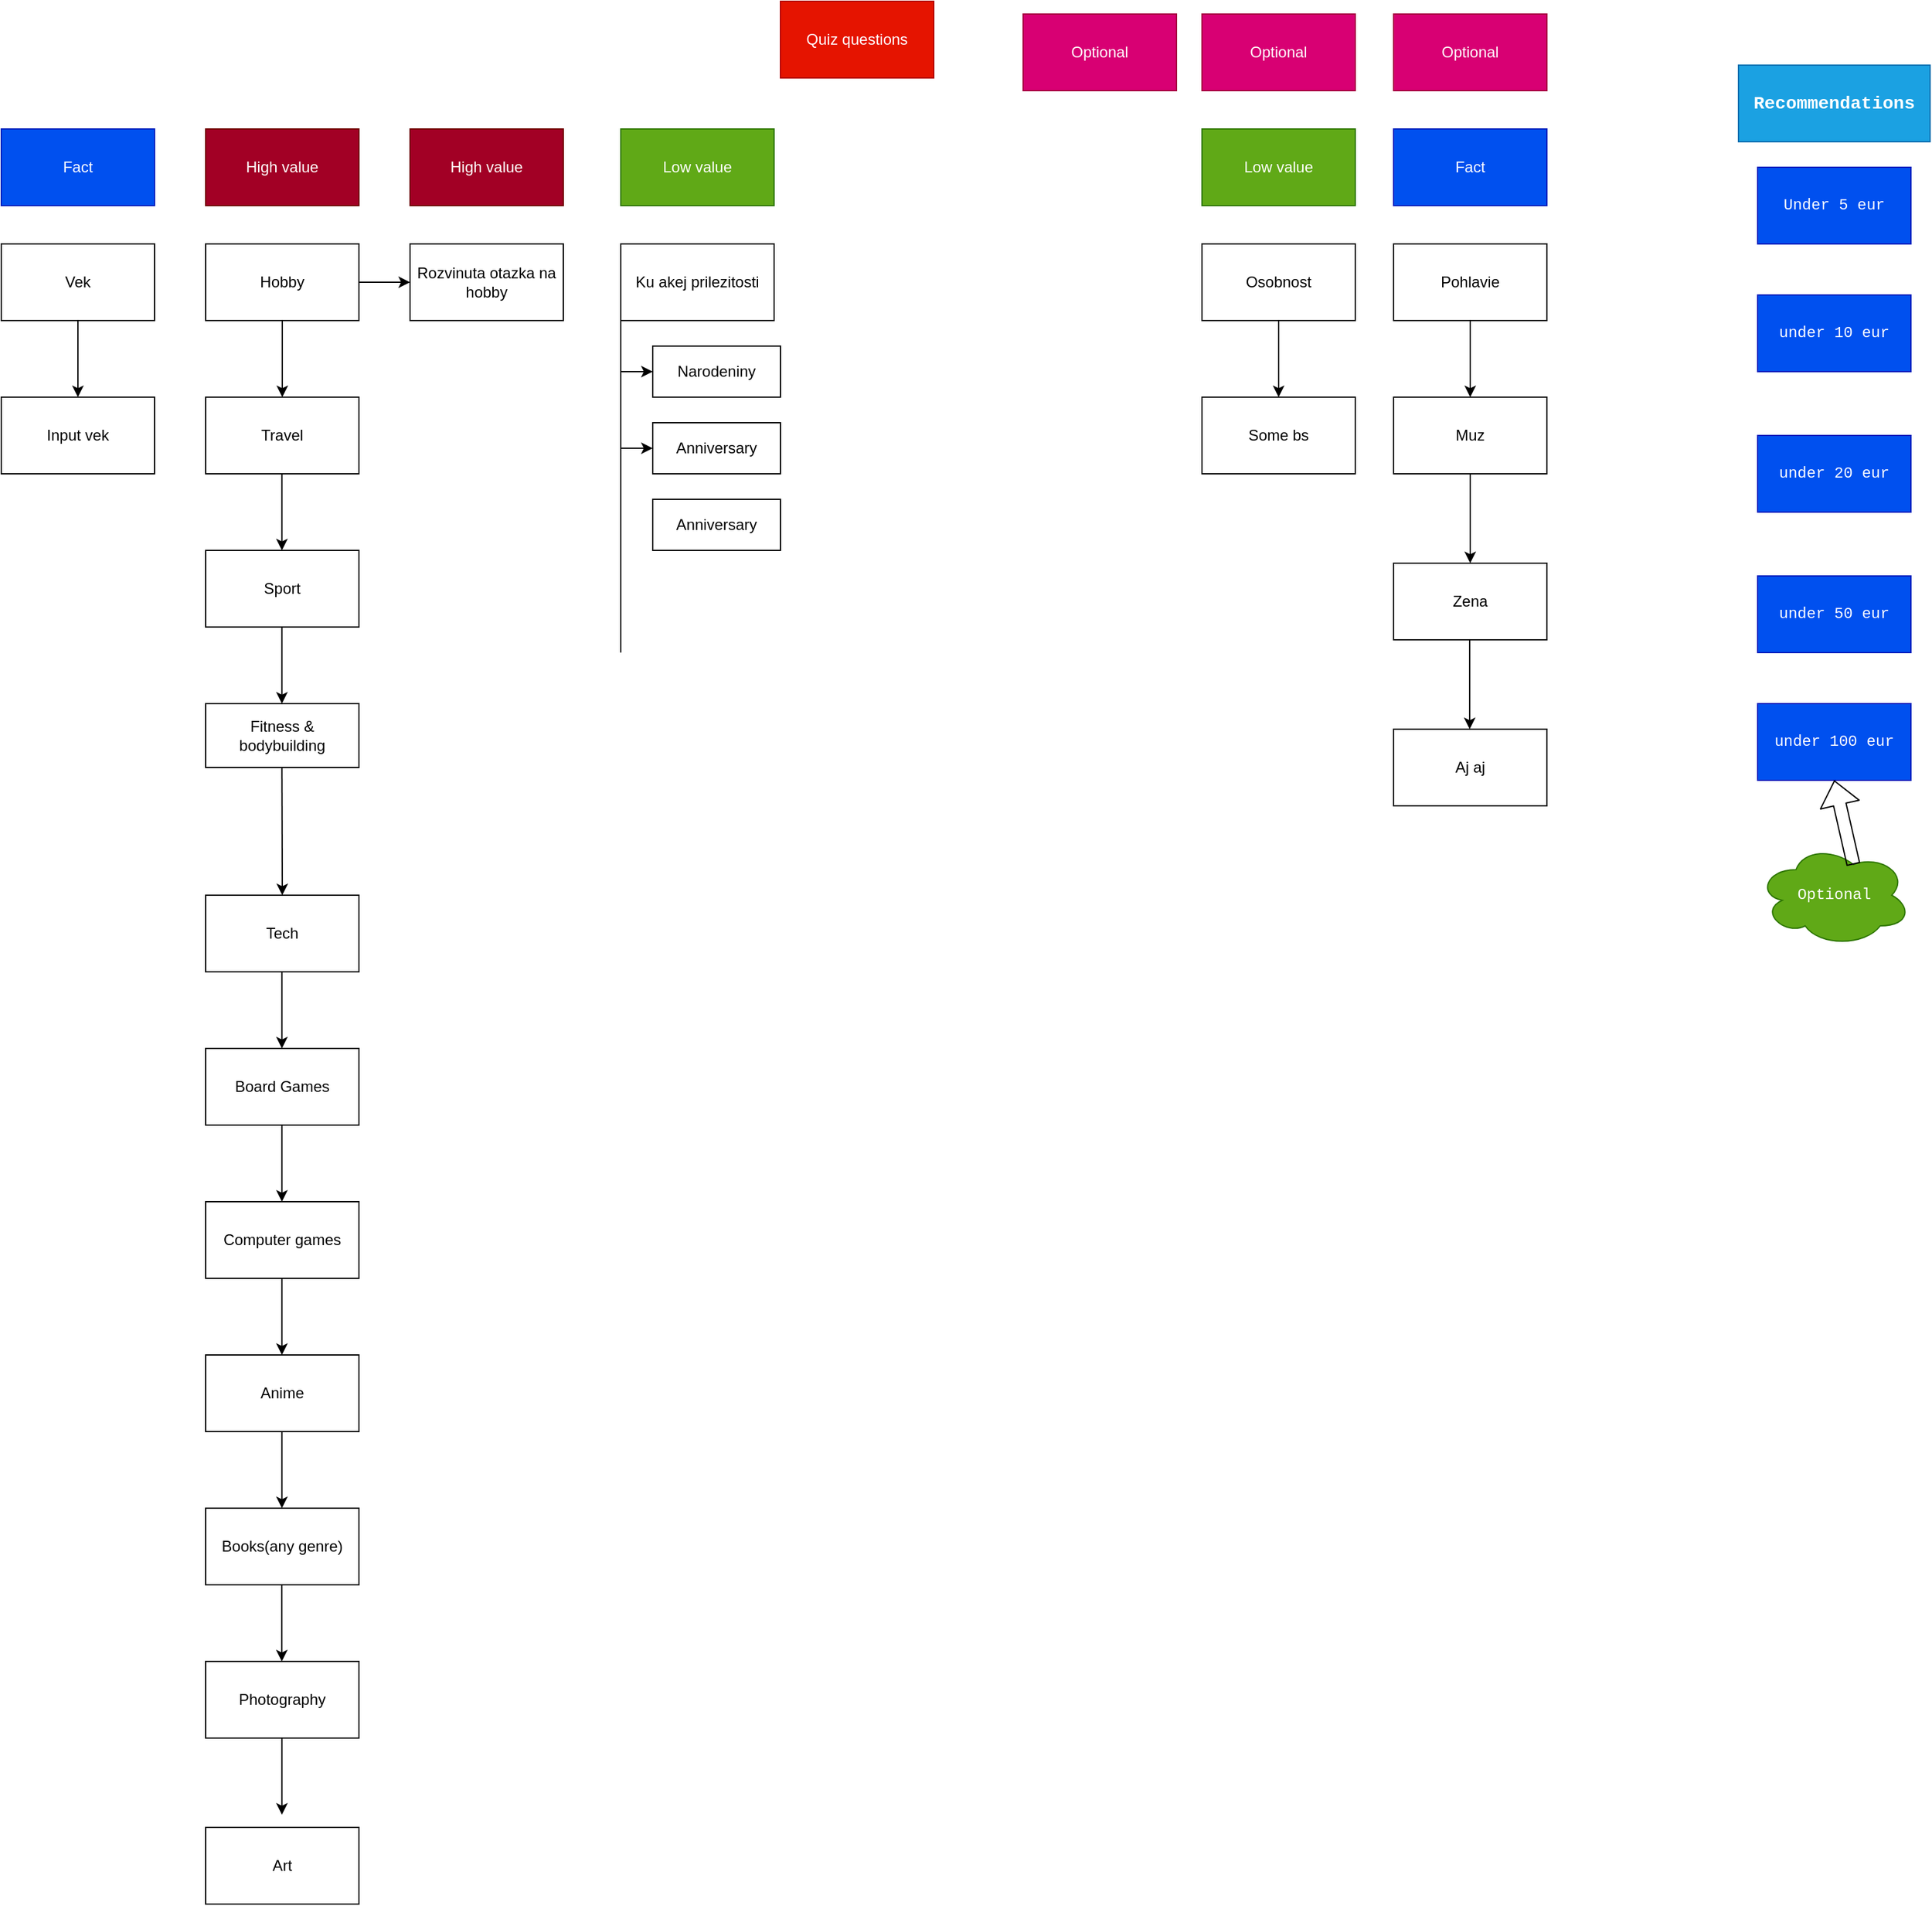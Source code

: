 <mxfile>
    <diagram id="h0AvOP3keEDmtiMIvSft" name="Page-1">
        <mxGraphModel dx="1625" dy="1236" grid="1" gridSize="10" guides="1" tooltips="1" connect="1" arrows="1" fold="1" page="1" pageScale="1" pageWidth="850" pageHeight="1100" math="0" shadow="0">
            <root>
                <mxCell id="0"/>
                <mxCell id="1" parent="0"/>
                <mxCell id="2" value="&lt;h3&gt;Recommendations&lt;/h3&gt;" style="rounded=0;whiteSpace=wrap;html=1;fillColor=#1ba1e2;strokeColor=#006EAF;fontFamily=Courier New;fontColor=#ffffff;" parent="1" vertex="1">
                    <mxGeometry x="1540" y="60" width="150" height="60" as="geometry"/>
                </mxCell>
                <mxCell id="3" value="Under 5 eur" style="rounded=0;whiteSpace=wrap;html=1;fontFamily=Courier New;fillColor=#0050ef;fontColor=#ffffff;strokeColor=#001DBC;" parent="1" vertex="1">
                    <mxGeometry x="1555" y="140" width="120" height="60" as="geometry"/>
                </mxCell>
                <mxCell id="4" value="under 10 eur" style="rounded=0;whiteSpace=wrap;html=1;fontFamily=Courier New;fillColor=#0050ef;fontColor=#ffffff;strokeColor=#001DBC;" parent="1" vertex="1">
                    <mxGeometry x="1555" y="240" width="120" height="60" as="geometry"/>
                </mxCell>
                <mxCell id="5" value="under 20 eur" style="rounded=0;whiteSpace=wrap;html=1;fontFamily=Courier New;fillColor=#0050ef;fontColor=#ffffff;strokeColor=#001DBC;" parent="1" vertex="1">
                    <mxGeometry x="1555" y="350" width="120" height="60" as="geometry"/>
                </mxCell>
                <mxCell id="7" value="under 50 eur" style="rounded=0;whiteSpace=wrap;html=1;fontFamily=Courier New;fillColor=#0050ef;fontColor=#ffffff;strokeColor=#001DBC;" parent="1" vertex="1">
                    <mxGeometry x="1555" y="460" width="120" height="60" as="geometry"/>
                </mxCell>
                <mxCell id="8" value="under 100 eur" style="rounded=0;whiteSpace=wrap;html=1;fontFamily=Courier New;fillColor=#0050ef;fontColor=#ffffff;strokeColor=#001DBC;" parent="1" vertex="1">
                    <mxGeometry x="1555" y="560" width="120" height="60" as="geometry"/>
                </mxCell>
                <mxCell id="9" value="Optional" style="ellipse;shape=cloud;whiteSpace=wrap;html=1;fontFamily=Courier New;fillColor=#60a917;fontColor=#ffffff;strokeColor=#2D7600;" parent="1" vertex="1">
                    <mxGeometry x="1555" y="670" width="120" height="80" as="geometry"/>
                </mxCell>
                <mxCell id="10" value="" style="shape=flexArrow;endArrow=classic;html=1;fontFamily=Courier New;entryX=0.5;entryY=1;entryDx=0;entryDy=0;exitX=0.625;exitY=0.2;exitDx=0;exitDy=0;exitPerimeter=0;" parent="1" source="9" target="8" edge="1">
                    <mxGeometry width="50" height="50" relative="1" as="geometry">
                        <mxPoint x="1661" y="690" as="sourcePoint"/>
                        <mxPoint x="1615" y="620" as="targetPoint"/>
                    </mxGeometry>
                </mxCell>
                <mxCell id="11" value="&lt;font face=&quot;Helvetica&quot;&gt;Quiz questions&lt;/font&gt;" style="rounded=0;whiteSpace=wrap;html=1;fontFamily=Courier New;fillColor=#e51400;fontColor=#ffffff;strokeColor=#B20000;" parent="1" vertex="1">
                    <mxGeometry x="790" y="10" width="120" height="60" as="geometry"/>
                </mxCell>
                <mxCell id="12" value="Vek" style="rounded=0;whiteSpace=wrap;html=1;fontFamily=Helvetica;" parent="1" vertex="1">
                    <mxGeometry x="180" y="200" width="120" height="60" as="geometry"/>
                </mxCell>
                <mxCell id="13" value="Osobnost" style="rounded=0;whiteSpace=wrap;html=1;fontFamily=Helvetica;" parent="1" vertex="1">
                    <mxGeometry x="1120" y="200" width="120" height="60" as="geometry"/>
                </mxCell>
                <mxCell id="14" value="Hobby" style="rounded=0;whiteSpace=wrap;html=1;fontFamily=Helvetica;" parent="1" vertex="1">
                    <mxGeometry x="340" y="200" width="120" height="60" as="geometry"/>
                </mxCell>
                <mxCell id="16" value="Rozvinuta otazka na hobby" style="rounded=0;whiteSpace=wrap;html=1;fontFamily=Helvetica;" parent="1" vertex="1">
                    <mxGeometry x="500" y="200" width="120" height="60" as="geometry"/>
                </mxCell>
                <mxCell id="17" value="Fact" style="rounded=0;whiteSpace=wrap;html=1;fontFamily=Helvetica;fillColor=#0050ef;fontColor=#ffffff;strokeColor=#001DBC;" parent="1" vertex="1">
                    <mxGeometry x="180" y="110" width="120" height="60" as="geometry"/>
                </mxCell>
                <mxCell id="18" value="Low value" style="rounded=0;whiteSpace=wrap;html=1;fontFamily=Helvetica;fillColor=#60a917;fontColor=#ffffff;strokeColor=#2D7600;" parent="1" vertex="1">
                    <mxGeometry x="1120" y="110" width="120" height="60" as="geometry"/>
                </mxCell>
                <mxCell id="21" value="Ku akej prilezitosti" style="rounded=0;whiteSpace=wrap;html=1;fontFamily=Helvetica;" parent="1" vertex="1">
                    <mxGeometry x="665" y="200" width="120" height="60" as="geometry"/>
                </mxCell>
                <mxCell id="31" value="" style="endArrow=none;html=1;fontFamily=Helvetica;entryX=0;entryY=1;entryDx=0;entryDy=0;" parent="1" target="21" edge="1">
                    <mxGeometry width="50" height="50" relative="1" as="geometry">
                        <mxPoint x="665" y="400" as="sourcePoint"/>
                        <mxPoint x="630" y="380" as="targetPoint"/>
                    </mxGeometry>
                </mxCell>
                <mxCell id="32" value="" style="endArrow=classic;html=1;fontFamily=Helvetica;" parent="1" edge="1">
                    <mxGeometry width="50" height="50" relative="1" as="geometry">
                        <mxPoint x="665" y="300" as="sourcePoint"/>
                        <mxPoint x="690" y="300" as="targetPoint"/>
                    </mxGeometry>
                </mxCell>
                <mxCell id="33" value="Narodeniny" style="rounded=0;whiteSpace=wrap;html=1;fontFamily=Helvetica;" parent="1" vertex="1">
                    <mxGeometry x="690" y="280" width="100" height="40" as="geometry"/>
                </mxCell>
                <mxCell id="34" value="" style="endArrow=classic;html=1;fontFamily=Helvetica;" parent="1" edge="1">
                    <mxGeometry width="50" height="50" relative="1" as="geometry">
                        <mxPoint x="665" y="360" as="sourcePoint"/>
                        <mxPoint x="690" y="360" as="targetPoint"/>
                    </mxGeometry>
                </mxCell>
                <mxCell id="35" value="Anniversary" style="rounded=0;whiteSpace=wrap;html=1;fontFamily=Helvetica;" parent="1" vertex="1">
                    <mxGeometry x="690" y="340" width="100" height="40" as="geometry"/>
                </mxCell>
                <mxCell id="36" value="Anniversary" style="rounded=0;whiteSpace=wrap;html=1;fontFamily=Helvetica;" parent="1" vertex="1">
                    <mxGeometry x="690" y="400" width="100" height="40" as="geometry"/>
                </mxCell>
                <mxCell id="37" value="" style="endArrow=none;html=1;fontFamily=Helvetica;" parent="1" edge="1">
                    <mxGeometry width="50" height="50" relative="1" as="geometry">
                        <mxPoint x="665" y="520" as="sourcePoint"/>
                        <mxPoint x="665" y="400" as="targetPoint"/>
                    </mxGeometry>
                </mxCell>
                <mxCell id="39" value="" style="endArrow=classic;html=1;fontFamily=Helvetica;exitX=1;exitY=0.5;exitDx=0;exitDy=0;entryX=0;entryY=0.5;entryDx=0;entryDy=0;" parent="1" source="14" target="16" edge="1">
                    <mxGeometry width="50" height="50" relative="1" as="geometry">
                        <mxPoint x="560" y="330" as="sourcePoint"/>
                        <mxPoint x="610" y="280" as="targetPoint"/>
                    </mxGeometry>
                </mxCell>
                <mxCell id="40" value="Low value" style="rounded=0;whiteSpace=wrap;html=1;fontFamily=Helvetica;fillColor=#60a917;fontColor=#ffffff;strokeColor=#2D7600;" parent="1" vertex="1">
                    <mxGeometry x="665" y="110" width="120" height="60" as="geometry"/>
                </mxCell>
                <mxCell id="42" value="High value" style="rounded=0;whiteSpace=wrap;html=1;fontFamily=Helvetica;fillColor=#a20025;fontColor=#ffffff;strokeColor=#6F0000;" parent="1" vertex="1">
                    <mxGeometry x="340" y="110" width="120" height="60" as="geometry"/>
                </mxCell>
                <mxCell id="43" value="High value" style="rounded=0;whiteSpace=wrap;html=1;fontFamily=Helvetica;fillColor=#a20025;fontColor=#ffffff;strokeColor=#6F0000;" parent="1" vertex="1">
                    <mxGeometry x="500" y="110" width="120" height="60" as="geometry"/>
                </mxCell>
                <mxCell id="44" value="Pohlavie" style="rounded=0;whiteSpace=wrap;html=1;fontFamily=Helvetica;" parent="1" vertex="1">
                    <mxGeometry x="1270" y="200" width="120" height="60" as="geometry"/>
                </mxCell>
                <mxCell id="45" value="Fact" style="rounded=0;whiteSpace=wrap;html=1;fontFamily=Helvetica;fillColor=#0050ef;fontColor=#ffffff;strokeColor=#001DBC;" parent="1" vertex="1">
                    <mxGeometry x="1270" y="110" width="120" height="60" as="geometry"/>
                </mxCell>
                <mxCell id="46" value="" style="endArrow=classic;html=1;fontFamily=Helvetica;exitX=0.5;exitY=1;exitDx=0;exitDy=0;" parent="1" source="44" edge="1">
                    <mxGeometry width="50" height="50" relative="1" as="geometry">
                        <mxPoint x="1290" y="340" as="sourcePoint"/>
                        <mxPoint x="1330" y="320" as="targetPoint"/>
                    </mxGeometry>
                </mxCell>
                <mxCell id="47" value="Muz" style="rounded=0;whiteSpace=wrap;html=1;fontFamily=Helvetica;" parent="1" vertex="1">
                    <mxGeometry x="1270" y="320" width="120" height="60" as="geometry"/>
                </mxCell>
                <mxCell id="48" value="" style="endArrow=classic;html=1;fontFamily=Helvetica;exitX=0.5;exitY=1;exitDx=0;exitDy=0;" parent="1" source="47" edge="1">
                    <mxGeometry width="50" height="50" relative="1" as="geometry">
                        <mxPoint x="1290" y="500" as="sourcePoint"/>
                        <mxPoint x="1330" y="450" as="targetPoint"/>
                    </mxGeometry>
                </mxCell>
                <mxCell id="49" value="Zena" style="rounded=0;whiteSpace=wrap;html=1;fontFamily=Helvetica;" parent="1" vertex="1">
                    <mxGeometry x="1270" y="450" width="120" height="60" as="geometry"/>
                </mxCell>
                <mxCell id="50" value="" style="endArrow=classic;html=1;fontFamily=Helvetica;exitX=0.5;exitY=1;exitDx=0;exitDy=0;" parent="1" edge="1">
                    <mxGeometry width="50" height="50" relative="1" as="geometry">
                        <mxPoint x="1329.58" y="510" as="sourcePoint"/>
                        <mxPoint x="1329.58" y="580.0" as="targetPoint"/>
                    </mxGeometry>
                </mxCell>
                <mxCell id="51" value="Aj aj" style="rounded=0;whiteSpace=wrap;html=1;fontFamily=Helvetica;" parent="1" vertex="1">
                    <mxGeometry x="1270" y="580" width="120" height="60" as="geometry"/>
                </mxCell>
                <mxCell id="52" value="" style="endArrow=classic;html=1;fontFamily=Helvetica;exitX=0.5;exitY=1;exitDx=0;exitDy=0;" parent="1" source="12" edge="1">
                    <mxGeometry width="50" height="50" relative="1" as="geometry">
                        <mxPoint x="370" y="390" as="sourcePoint"/>
                        <mxPoint x="240" y="320" as="targetPoint"/>
                    </mxGeometry>
                </mxCell>
                <mxCell id="58" value="Input vek" style="rounded=0;whiteSpace=wrap;html=1;fontFamily=Helvetica;" parent="1" vertex="1">
                    <mxGeometry x="180" y="320" width="120" height="60" as="geometry"/>
                </mxCell>
                <mxCell id="77" value="Some bs" style="rounded=0;whiteSpace=wrap;html=1;fontFamily=Helvetica;" parent="1" vertex="1">
                    <mxGeometry x="1120" y="320" width="120" height="60" as="geometry"/>
                </mxCell>
                <mxCell id="78" value="" style="endArrow=classic;html=1;fontFamily=Helvetica;exitX=0.5;exitY=1;exitDx=0;exitDy=0;entryX=0.5;entryY=0;entryDx=0;entryDy=0;" parent="1" source="13" target="77" edge="1">
                    <mxGeometry width="50" height="50" relative="1" as="geometry">
                        <mxPoint x="1470" y="380" as="sourcePoint"/>
                        <mxPoint x="1520" y="330" as="targetPoint"/>
                    </mxGeometry>
                </mxCell>
                <mxCell id="79" value="Optional" style="rounded=0;whiteSpace=wrap;html=1;fontFamily=Helvetica;fillColor=#d80073;fontColor=#ffffff;strokeColor=#A50040;" parent="1" vertex="1">
                    <mxGeometry x="1120" y="20" width="120" height="60" as="geometry"/>
                </mxCell>
                <mxCell id="80" value="Optional" style="rounded=0;whiteSpace=wrap;html=1;fontFamily=Helvetica;fillColor=#d80073;fontColor=#ffffff;strokeColor=#A50040;" parent="1" vertex="1">
                    <mxGeometry x="980" y="20" width="120" height="60" as="geometry"/>
                </mxCell>
                <mxCell id="81" value="Optional" style="rounded=0;whiteSpace=wrap;html=1;fontFamily=Helvetica;fillColor=#d80073;fontColor=#ffffff;strokeColor=#A50040;" parent="1" vertex="1">
                    <mxGeometry x="1270" y="20" width="120" height="60" as="geometry"/>
                </mxCell>
                <mxCell id="82" value="" style="endArrow=classic;html=1;exitX=0.5;exitY=1;exitDx=0;exitDy=0;" edge="1" parent="1" source="14">
                    <mxGeometry width="50" height="50" relative="1" as="geometry">
                        <mxPoint x="350" y="330" as="sourcePoint"/>
                        <mxPoint x="400" y="320" as="targetPoint"/>
                    </mxGeometry>
                </mxCell>
                <mxCell id="83" value="Travel" style="rounded=0;whiteSpace=wrap;html=1;" vertex="1" parent="1">
                    <mxGeometry x="340" y="320" width="120" height="60" as="geometry"/>
                </mxCell>
                <mxCell id="84" value="" style="endArrow=classic;html=1;exitX=0.5;exitY=1;exitDx=0;exitDy=0;" edge="1" parent="1">
                    <mxGeometry width="50" height="50" relative="1" as="geometry">
                        <mxPoint x="399.71" y="380" as="sourcePoint"/>
                        <mxPoint x="399.71" y="440" as="targetPoint"/>
                    </mxGeometry>
                </mxCell>
                <mxCell id="85" value="Sport" style="rounded=0;whiteSpace=wrap;html=1;" vertex="1" parent="1">
                    <mxGeometry x="340" y="440" width="120" height="60" as="geometry"/>
                </mxCell>
                <mxCell id="87" value="" style="endArrow=classic;html=1;exitX=0.5;exitY=1;exitDx=0;exitDy=0;" edge="1" parent="1">
                    <mxGeometry width="50" height="50" relative="1" as="geometry">
                        <mxPoint x="399.71" y="500" as="sourcePoint"/>
                        <mxPoint x="399.71" y="560" as="targetPoint"/>
                    </mxGeometry>
                </mxCell>
                <mxCell id="88" value="Tech" style="rounded=0;whiteSpace=wrap;html=1;" vertex="1" parent="1">
                    <mxGeometry x="340" y="710" width="120" height="60" as="geometry"/>
                </mxCell>
                <mxCell id="89" value="" style="endArrow=classic;html=1;exitX=0.5;exitY=1;exitDx=0;exitDy=0;" edge="1" parent="1">
                    <mxGeometry width="50" height="50" relative="1" as="geometry">
                        <mxPoint x="399.71" y="770" as="sourcePoint"/>
                        <mxPoint x="399.71" y="830" as="targetPoint"/>
                    </mxGeometry>
                </mxCell>
                <mxCell id="90" value="Board Games" style="rounded=0;whiteSpace=wrap;html=1;" vertex="1" parent="1">
                    <mxGeometry x="340" y="830" width="120" height="60" as="geometry"/>
                </mxCell>
                <mxCell id="92" value="" style="endArrow=classic;html=1;exitX=0.5;exitY=1;exitDx=0;exitDy=0;" edge="1" parent="1">
                    <mxGeometry width="50" height="50" relative="1" as="geometry">
                        <mxPoint x="399.71" y="890" as="sourcePoint"/>
                        <mxPoint x="399.71" y="950" as="targetPoint"/>
                    </mxGeometry>
                </mxCell>
                <mxCell id="93" value="Computer games" style="rounded=0;whiteSpace=wrap;html=1;" vertex="1" parent="1">
                    <mxGeometry x="340" y="950" width="120" height="60" as="geometry"/>
                </mxCell>
                <mxCell id="94" value="Fitness &amp;amp; bodybuilding" style="rounded=0;whiteSpace=wrap;html=1;fontFamily=Helvetica;" vertex="1" parent="1">
                    <mxGeometry x="340" y="560" width="120" height="50" as="geometry"/>
                </mxCell>
                <mxCell id="100" value="" style="endArrow=classic;html=1;exitX=0.5;exitY=1;exitDx=0;exitDy=0;" edge="1" parent="1">
                    <mxGeometry width="50" height="50" relative="1" as="geometry">
                        <mxPoint x="399.71" y="1010" as="sourcePoint"/>
                        <mxPoint x="399.71" y="1070" as="targetPoint"/>
                    </mxGeometry>
                </mxCell>
                <mxCell id="101" value="Anime" style="rounded=0;whiteSpace=wrap;html=1;" vertex="1" parent="1">
                    <mxGeometry x="340" y="1070" width="120" height="60" as="geometry"/>
                </mxCell>
                <mxCell id="102" value="" style="endArrow=classic;html=1;exitX=0.5;exitY=1;exitDx=0;exitDy=0;" edge="1" parent="1">
                    <mxGeometry width="50" height="50" relative="1" as="geometry">
                        <mxPoint x="399.71" y="1130" as="sourcePoint"/>
                        <mxPoint x="399.71" y="1190" as="targetPoint"/>
                    </mxGeometry>
                </mxCell>
                <mxCell id="103" value="Books(any genre)" style="rounded=0;whiteSpace=wrap;html=1;" vertex="1" parent="1">
                    <mxGeometry x="340" y="1190" width="120" height="60" as="geometry"/>
                </mxCell>
                <mxCell id="104" value="" style="endArrow=classic;html=1;exitX=0.5;exitY=1;exitDx=0;exitDy=0;" edge="1" parent="1">
                    <mxGeometry width="50" height="50" relative="1" as="geometry">
                        <mxPoint x="399.62" y="1250" as="sourcePoint"/>
                        <mxPoint x="399.62" y="1310" as="targetPoint"/>
                    </mxGeometry>
                </mxCell>
                <mxCell id="105" value="Photography" style="rounded=0;whiteSpace=wrap;html=1;" vertex="1" parent="1">
                    <mxGeometry x="340" y="1310" width="120" height="60" as="geometry"/>
                </mxCell>
                <mxCell id="106" value="" style="endArrow=classic;html=1;exitX=0.5;exitY=1;exitDx=0;exitDy=0;" edge="1" parent="1">
                    <mxGeometry width="50" height="50" relative="1" as="geometry">
                        <mxPoint x="399.71" y="1370" as="sourcePoint"/>
                        <mxPoint x="399.71" y="1430" as="targetPoint"/>
                    </mxGeometry>
                </mxCell>
                <mxCell id="107" value="Art" style="rounded=0;whiteSpace=wrap;html=1;" vertex="1" parent="1">
                    <mxGeometry x="340" y="1440" width="120" height="60" as="geometry"/>
                </mxCell>
                <mxCell id="108" value="" style="endArrow=classic;html=1;exitX=0.5;exitY=1;exitDx=0;exitDy=0;entryX=0.5;entryY=0;entryDx=0;entryDy=0;" edge="1" parent="1" target="88">
                    <mxGeometry width="50" height="50" relative="1" as="geometry">
                        <mxPoint x="399.71" y="610" as="sourcePoint"/>
                        <mxPoint x="399.71" y="670" as="targetPoint"/>
                    </mxGeometry>
                </mxCell>
            </root>
        </mxGraphModel>
    </diagram>
</mxfile>